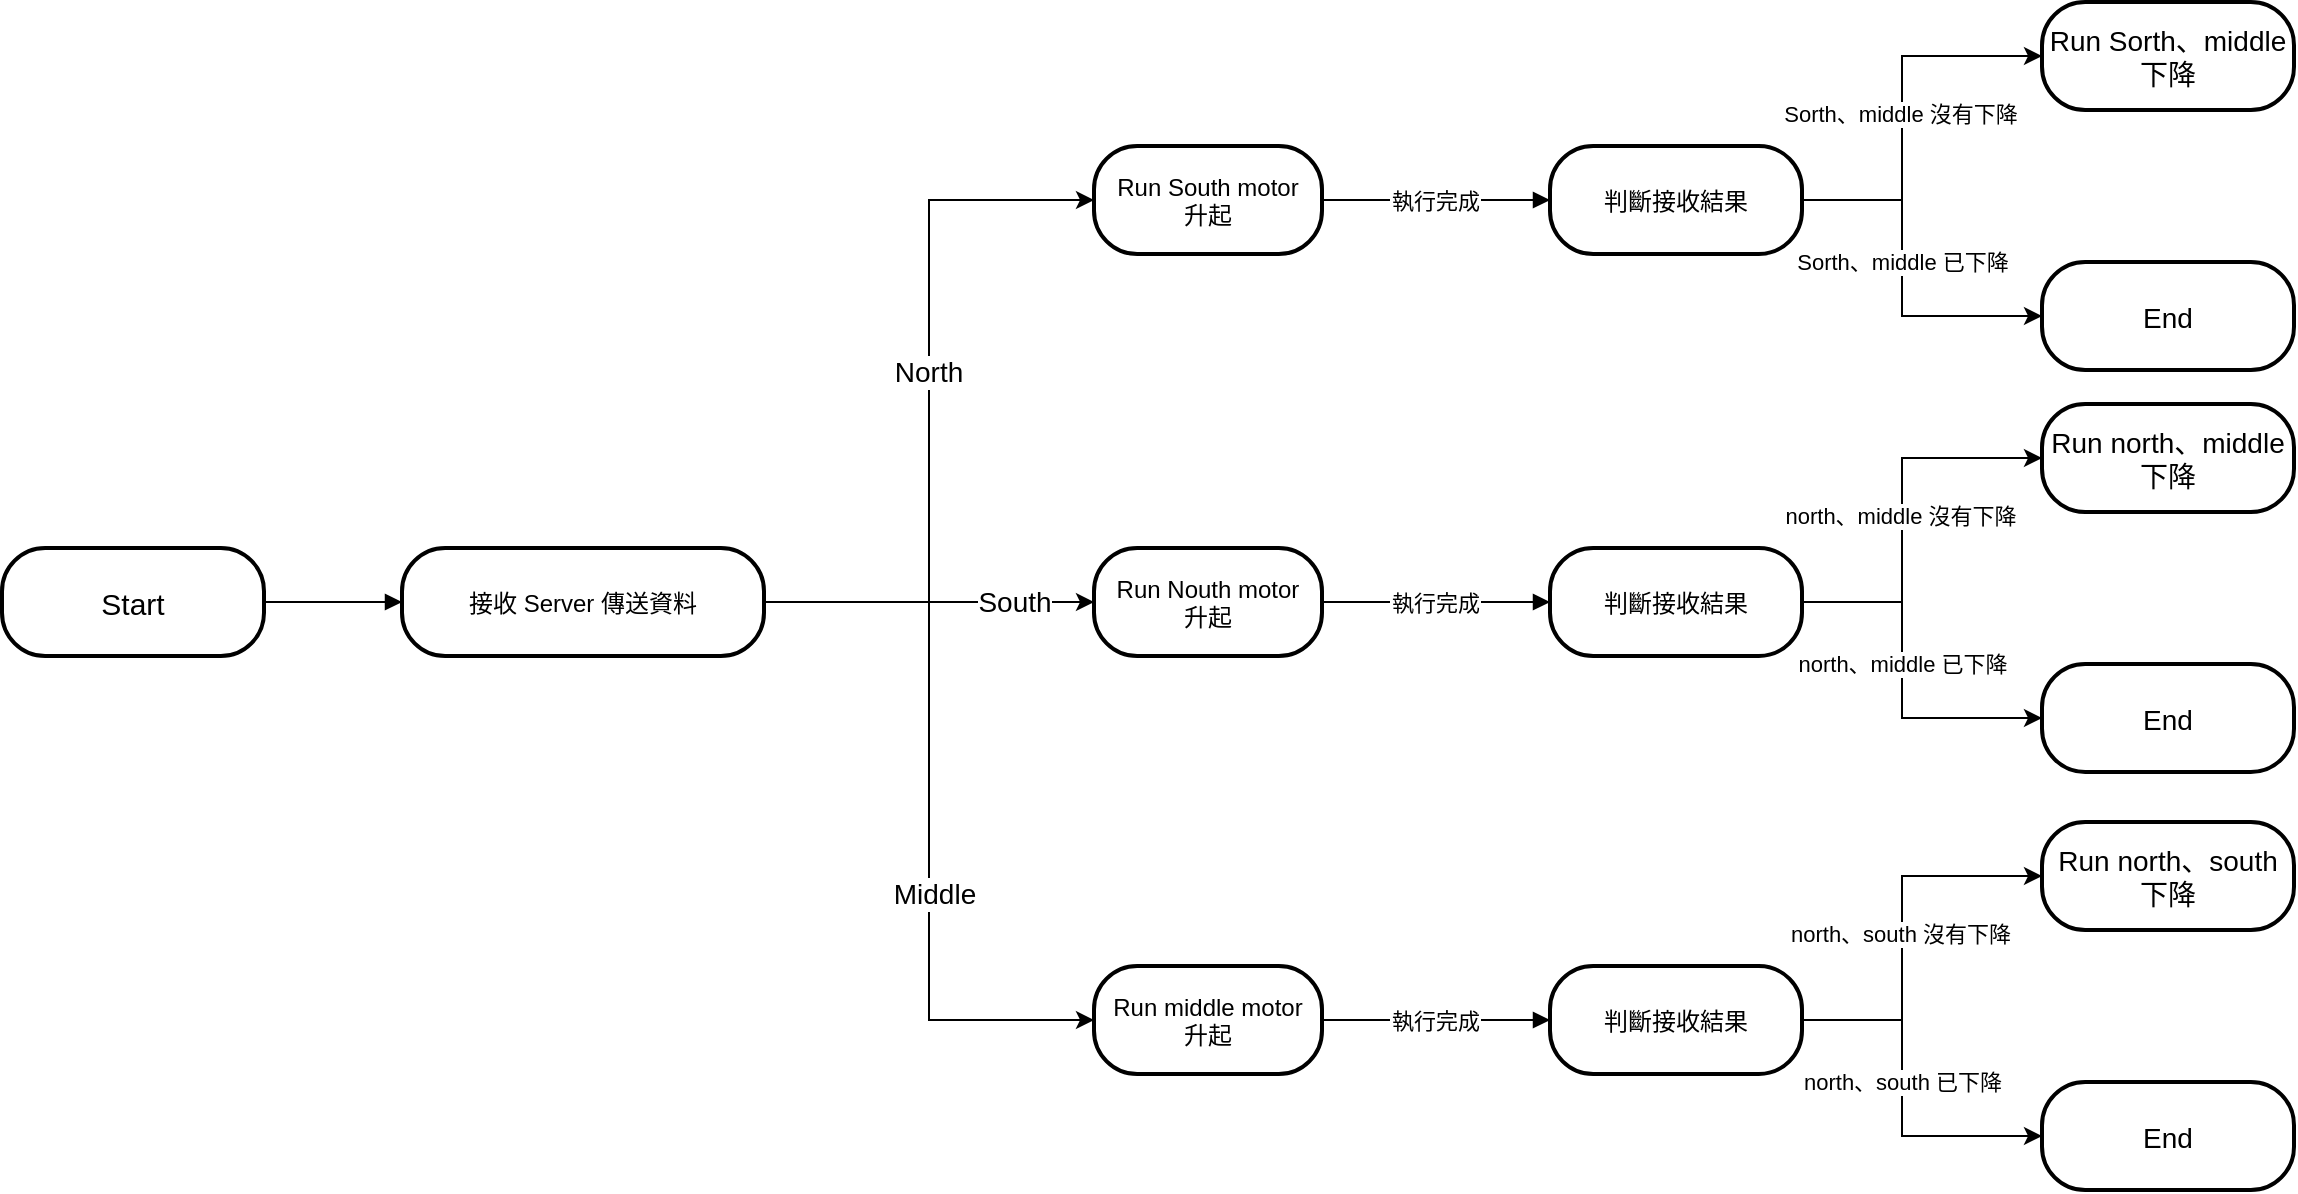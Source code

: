 <mxfile version="26.0.1">
  <diagram name="第 1 页" id="UEBIbAkwNvi9270jXavC">
    <mxGraphModel dx="1434" dy="738" grid="1" gridSize="10" guides="1" tooltips="1" connect="1" arrows="1" fold="1" page="1" pageScale="1" pageWidth="827" pageHeight="1169" math="0" shadow="0">
      <root>
        <mxCell id="0" />
        <mxCell id="1" parent="0" />
        <mxCell id="2" value="Start" style="rounded=1;arcSize=40;strokeWidth=2;fontSize=15;" parent="1" vertex="1">
          <mxGeometry x="100" y="473" width="131" height="54" as="geometry" />
        </mxCell>
        <mxCell id="pxDQ8JFiSgeHR5NtUmY3-33" style="edgeStyle=orthogonalEdgeStyle;rounded=0;orthogonalLoop=1;jettySize=auto;html=1;entryX=0;entryY=0.5;entryDx=0;entryDy=0;" edge="1" parent="1" source="3" target="pxDQ8JFiSgeHR5NtUmY3-23">
          <mxGeometry relative="1" as="geometry" />
        </mxCell>
        <mxCell id="pxDQ8JFiSgeHR5NtUmY3-36" value="&lt;font style=&quot;font-size: 14px;&quot;&gt;South&lt;/font&gt;" style="edgeLabel;html=1;align=center;verticalAlign=middle;resizable=0;points=[];" vertex="1" connectable="0" parent="pxDQ8JFiSgeHR5NtUmY3-33">
          <mxGeometry x="-0.061" y="1" relative="1" as="geometry">
            <mxPoint x="47" y="1" as="offset" />
          </mxGeometry>
        </mxCell>
        <mxCell id="pxDQ8JFiSgeHR5NtUmY3-34" style="edgeStyle=orthogonalEdgeStyle;rounded=0;orthogonalLoop=1;jettySize=auto;html=1;entryX=0;entryY=0.5;entryDx=0;entryDy=0;" edge="1" parent="1" source="3" target="4">
          <mxGeometry relative="1" as="geometry" />
        </mxCell>
        <mxCell id="pxDQ8JFiSgeHR5NtUmY3-35" value="&lt;font style=&quot;font-size: 14px;&quot;&gt;North&lt;/font&gt;" style="edgeLabel;html=1;align=center;verticalAlign=middle;resizable=0;points=[];" vertex="1" connectable="0" parent="pxDQ8JFiSgeHR5NtUmY3-34">
          <mxGeometry x="0.154" y="2" relative="1" as="geometry">
            <mxPoint x="1" y="13" as="offset" />
          </mxGeometry>
        </mxCell>
        <mxCell id="pxDQ8JFiSgeHR5NtUmY3-47" style="edgeStyle=orthogonalEdgeStyle;rounded=0;orthogonalLoop=1;jettySize=auto;html=1;entryX=0;entryY=0.5;entryDx=0;entryDy=0;" edge="1" parent="1" source="3" target="pxDQ8JFiSgeHR5NtUmY3-37">
          <mxGeometry relative="1" as="geometry" />
        </mxCell>
        <mxCell id="pxDQ8JFiSgeHR5NtUmY3-48" value="&lt;font style=&quot;font-size: 14px;&quot;&gt;Middle&lt;/font&gt;" style="edgeLabel;html=1;align=center;verticalAlign=middle;resizable=0;points=[];" vertex="1" connectable="0" parent="pxDQ8JFiSgeHR5NtUmY3-47">
          <mxGeometry x="0.218" y="3" relative="1" as="geometry">
            <mxPoint x="-1" as="offset" />
          </mxGeometry>
        </mxCell>
        <mxCell id="3" value="接收 Server 傳送資料" style="rounded=1;arcSize=40;strokeWidth=2" parent="1" vertex="1">
          <mxGeometry x="300" y="473" width="181" height="54" as="geometry" />
        </mxCell>
        <mxCell id="4" value="Run South motor&#xa;升起" style="rounded=1;arcSize=40;strokeWidth=2" parent="1" vertex="1">
          <mxGeometry x="646" y="272" width="114" height="54" as="geometry" />
        </mxCell>
        <mxCell id="pxDQ8JFiSgeHR5NtUmY3-15" style="edgeStyle=orthogonalEdgeStyle;rounded=0;orthogonalLoop=1;jettySize=auto;html=1;entryX=0;entryY=0.5;entryDx=0;entryDy=0;" edge="1" parent="1" source="6" target="7">
          <mxGeometry relative="1" as="geometry">
            <Array as="points">
              <mxPoint x="1050" y="299" />
              <mxPoint x="1050" y="227" />
            </Array>
          </mxGeometry>
        </mxCell>
        <mxCell id="pxDQ8JFiSgeHR5NtUmY3-16" value="Sorth、middle 沒有下降" style="edgeLabel;html=1;align=center;verticalAlign=middle;resizable=0;points=[];" vertex="1" connectable="0" parent="pxDQ8JFiSgeHR5NtUmY3-15">
          <mxGeometry x="0.076" y="1" relative="1" as="geometry">
            <mxPoint y="10" as="offset" />
          </mxGeometry>
        </mxCell>
        <mxCell id="pxDQ8JFiSgeHR5NtUmY3-21" style="edgeStyle=orthogonalEdgeStyle;rounded=0;orthogonalLoop=1;jettySize=auto;html=1;entryX=0;entryY=0.5;entryDx=0;entryDy=0;" edge="1" parent="1" source="6" target="pxDQ8JFiSgeHR5NtUmY3-19">
          <mxGeometry relative="1" as="geometry">
            <Array as="points">
              <mxPoint x="1050" y="299" />
              <mxPoint x="1050" y="357" />
            </Array>
          </mxGeometry>
        </mxCell>
        <mxCell id="6" value="判斷接收結果" style="rounded=1;arcSize=40;strokeWidth=2" parent="1" vertex="1">
          <mxGeometry x="874" y="272" width="126" height="54" as="geometry" />
        </mxCell>
        <mxCell id="7" value="Run Sorth、middle&#xa;下降" style="rounded=1;arcSize=40;strokeWidth=2;fontSize=14;" parent="1" vertex="1">
          <mxGeometry x="1120" y="200" width="126" height="54" as="geometry" />
        </mxCell>
        <mxCell id="9" value="" style="curved=1;startArrow=none;endArrow=block;exitX=1;exitY=0.5;entryX=0;entryY=0.5;" parent="1" source="2" target="3" edge="1">
          <mxGeometry relative="1" as="geometry">
            <Array as="points" />
          </mxGeometry>
        </mxCell>
        <mxCell id="12" value="執行完成" style="curved=1;startArrow=none;endArrow=block;exitX=1;exitY=0.5;entryX=0;entryY=0.5;" parent="1" source="4" target="6" edge="1">
          <mxGeometry relative="1" as="geometry">
            <Array as="points" />
          </mxGeometry>
        </mxCell>
        <mxCell id="pxDQ8JFiSgeHR5NtUmY3-19" value="End" style="rounded=1;arcSize=40;strokeWidth=2;fontSize=14;" vertex="1" parent="1">
          <mxGeometry x="1120" y="330" width="126" height="54" as="geometry" />
        </mxCell>
        <mxCell id="pxDQ8JFiSgeHR5NtUmY3-22" value="Sorth、middle 已下降" style="edgeLabel;html=1;align=center;verticalAlign=middle;resizable=0;points=[];" vertex="1" connectable="0" parent="1">
          <mxGeometry x="1050" y="330" as="geometry" />
        </mxCell>
        <mxCell id="pxDQ8JFiSgeHR5NtUmY3-23" value="Run Nouth motor&#xa;升起" style="rounded=1;arcSize=40;strokeWidth=2" vertex="1" parent="1">
          <mxGeometry x="646" y="473" width="114" height="54" as="geometry" />
        </mxCell>
        <mxCell id="pxDQ8JFiSgeHR5NtUmY3-24" style="edgeStyle=orthogonalEdgeStyle;rounded=0;orthogonalLoop=1;jettySize=auto;html=1;entryX=0;entryY=0.5;entryDx=0;entryDy=0;" edge="1" parent="1" source="pxDQ8JFiSgeHR5NtUmY3-27" target="pxDQ8JFiSgeHR5NtUmY3-28">
          <mxGeometry relative="1" as="geometry">
            <Array as="points">
              <mxPoint x="1050" y="500" />
              <mxPoint x="1050" y="428" />
            </Array>
          </mxGeometry>
        </mxCell>
        <mxCell id="pxDQ8JFiSgeHR5NtUmY3-25" value="north、middle 沒有下降" style="edgeLabel;html=1;align=center;verticalAlign=middle;resizable=0;points=[];" vertex="1" connectable="0" parent="pxDQ8JFiSgeHR5NtUmY3-24">
          <mxGeometry x="0.076" y="1" relative="1" as="geometry">
            <mxPoint y="10" as="offset" />
          </mxGeometry>
        </mxCell>
        <mxCell id="pxDQ8JFiSgeHR5NtUmY3-26" style="edgeStyle=orthogonalEdgeStyle;rounded=0;orthogonalLoop=1;jettySize=auto;html=1;entryX=0;entryY=0.5;entryDx=0;entryDy=0;" edge="1" parent="1" source="pxDQ8JFiSgeHR5NtUmY3-27" target="pxDQ8JFiSgeHR5NtUmY3-31">
          <mxGeometry relative="1" as="geometry">
            <Array as="points">
              <mxPoint x="1050" y="500" />
              <mxPoint x="1050" y="558" />
            </Array>
          </mxGeometry>
        </mxCell>
        <mxCell id="pxDQ8JFiSgeHR5NtUmY3-27" value="判斷接收結果" style="rounded=1;arcSize=40;strokeWidth=2" vertex="1" parent="1">
          <mxGeometry x="874" y="473" width="126" height="54" as="geometry" />
        </mxCell>
        <mxCell id="pxDQ8JFiSgeHR5NtUmY3-28" value="Run north、middle&#xa;下降" style="rounded=1;arcSize=40;strokeWidth=2;fontSize=14;" vertex="1" parent="1">
          <mxGeometry x="1120" y="401" width="126" height="54" as="geometry" />
        </mxCell>
        <mxCell id="pxDQ8JFiSgeHR5NtUmY3-30" value="執行完成" style="curved=1;startArrow=none;endArrow=block;exitX=1;exitY=0.5;entryX=0;entryY=0.5;" edge="1" parent="1" source="pxDQ8JFiSgeHR5NtUmY3-23" target="pxDQ8JFiSgeHR5NtUmY3-27">
          <mxGeometry relative="1" as="geometry">
            <Array as="points" />
          </mxGeometry>
        </mxCell>
        <mxCell id="pxDQ8JFiSgeHR5NtUmY3-31" value="End" style="rounded=1;arcSize=40;strokeWidth=2;fontSize=14;" vertex="1" parent="1">
          <mxGeometry x="1120" y="531" width="126" height="54" as="geometry" />
        </mxCell>
        <mxCell id="pxDQ8JFiSgeHR5NtUmY3-32" value="north、middle 已下降" style="edgeLabel;html=1;align=center;verticalAlign=middle;resizable=0;points=[];" vertex="1" connectable="0" parent="1">
          <mxGeometry x="1050" y="531" as="geometry" />
        </mxCell>
        <mxCell id="pxDQ8JFiSgeHR5NtUmY3-37" value="Run middle motor&#xa;升起" style="rounded=1;arcSize=40;strokeWidth=2" vertex="1" parent="1">
          <mxGeometry x="646" y="682" width="114" height="54" as="geometry" />
        </mxCell>
        <mxCell id="pxDQ8JFiSgeHR5NtUmY3-38" style="edgeStyle=orthogonalEdgeStyle;rounded=0;orthogonalLoop=1;jettySize=auto;html=1;entryX=0;entryY=0.5;entryDx=0;entryDy=0;" edge="1" parent="1" source="pxDQ8JFiSgeHR5NtUmY3-41" target="pxDQ8JFiSgeHR5NtUmY3-42">
          <mxGeometry relative="1" as="geometry">
            <Array as="points">
              <mxPoint x="1050" y="709" />
              <mxPoint x="1050" y="637" />
            </Array>
          </mxGeometry>
        </mxCell>
        <mxCell id="pxDQ8JFiSgeHR5NtUmY3-39" value="north、south 沒有下降" style="edgeLabel;html=1;align=center;verticalAlign=middle;resizable=0;points=[];" vertex="1" connectable="0" parent="pxDQ8JFiSgeHR5NtUmY3-38">
          <mxGeometry x="0.076" y="1" relative="1" as="geometry">
            <mxPoint y="10" as="offset" />
          </mxGeometry>
        </mxCell>
        <mxCell id="pxDQ8JFiSgeHR5NtUmY3-40" style="edgeStyle=orthogonalEdgeStyle;rounded=0;orthogonalLoop=1;jettySize=auto;html=1;entryX=0;entryY=0.5;entryDx=0;entryDy=0;" edge="1" parent="1" source="pxDQ8JFiSgeHR5NtUmY3-41" target="pxDQ8JFiSgeHR5NtUmY3-45">
          <mxGeometry relative="1" as="geometry">
            <Array as="points">
              <mxPoint x="1050" y="709" />
              <mxPoint x="1050" y="767" />
            </Array>
          </mxGeometry>
        </mxCell>
        <mxCell id="pxDQ8JFiSgeHR5NtUmY3-41" value="判斷接收結果" style="rounded=1;arcSize=40;strokeWidth=2" vertex="1" parent="1">
          <mxGeometry x="874" y="682" width="126" height="54" as="geometry" />
        </mxCell>
        <mxCell id="pxDQ8JFiSgeHR5NtUmY3-42" value="Run north、south&#xa;下降" style="rounded=1;arcSize=40;strokeWidth=2;fontSize=14;" vertex="1" parent="1">
          <mxGeometry x="1120" y="610" width="126" height="54" as="geometry" />
        </mxCell>
        <mxCell id="pxDQ8JFiSgeHR5NtUmY3-44" value="執行完成" style="curved=1;startArrow=none;endArrow=block;exitX=1;exitY=0.5;entryX=0;entryY=0.5;" edge="1" parent="1" source="pxDQ8JFiSgeHR5NtUmY3-37" target="pxDQ8JFiSgeHR5NtUmY3-41">
          <mxGeometry relative="1" as="geometry">
            <Array as="points" />
          </mxGeometry>
        </mxCell>
        <mxCell id="pxDQ8JFiSgeHR5NtUmY3-45" value="End" style="rounded=1;arcSize=40;strokeWidth=2;fontSize=14;" vertex="1" parent="1">
          <mxGeometry x="1120" y="740" width="126" height="54" as="geometry" />
        </mxCell>
        <mxCell id="pxDQ8JFiSgeHR5NtUmY3-46" value="north、south 已下降" style="edgeLabel;html=1;align=center;verticalAlign=middle;resizable=0;points=[];" vertex="1" connectable="0" parent="1">
          <mxGeometry x="1050" y="740" as="geometry" />
        </mxCell>
      </root>
    </mxGraphModel>
  </diagram>
</mxfile>
